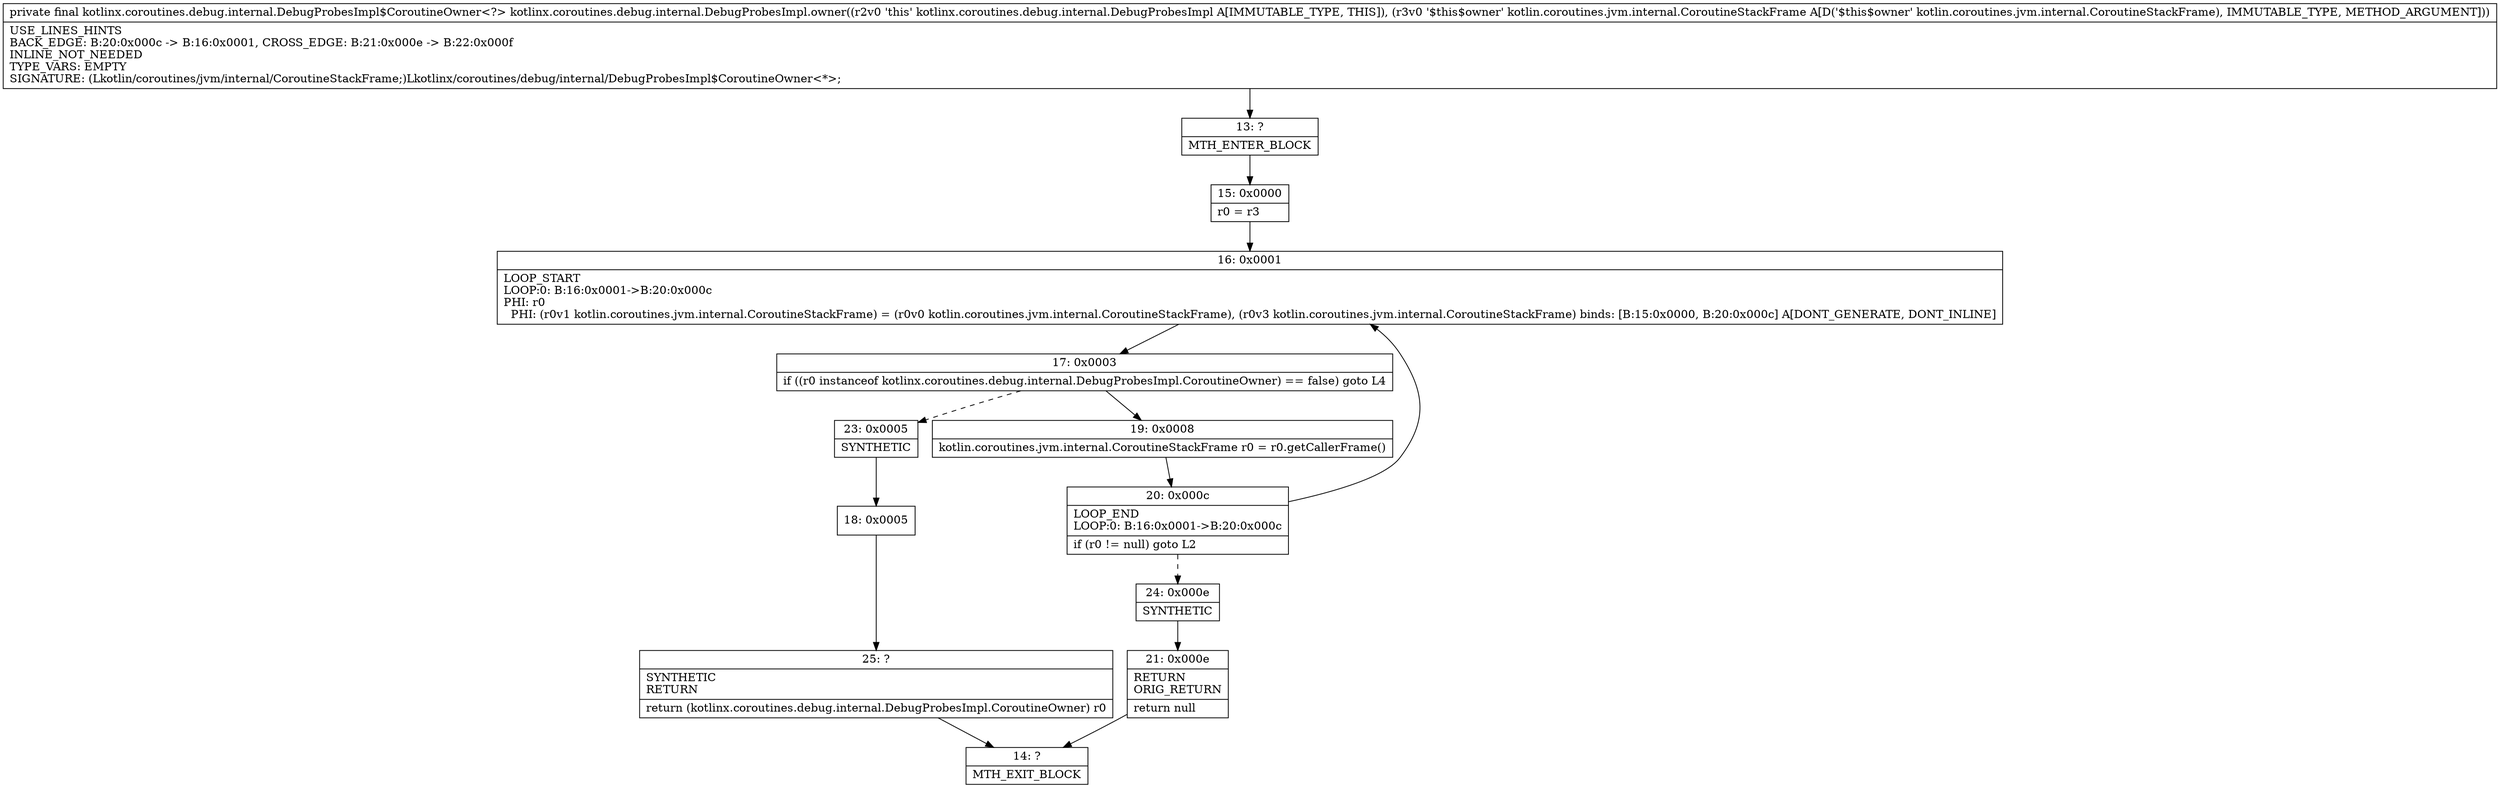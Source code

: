 digraph "CFG forkotlinx.coroutines.debug.internal.DebugProbesImpl.owner(Lkotlin\/coroutines\/jvm\/internal\/CoroutineStackFrame;)Lkotlinx\/coroutines\/debug\/internal\/DebugProbesImpl$CoroutineOwner;" {
Node_13 [shape=record,label="{13\:\ ?|MTH_ENTER_BLOCK\l}"];
Node_15 [shape=record,label="{15\:\ 0x0000|r0 = r3\l}"];
Node_16 [shape=record,label="{16\:\ 0x0001|LOOP_START\lLOOP:0: B:16:0x0001\-\>B:20:0x000c\lPHI: r0 \l  PHI: (r0v1 kotlin.coroutines.jvm.internal.CoroutineStackFrame) = (r0v0 kotlin.coroutines.jvm.internal.CoroutineStackFrame), (r0v3 kotlin.coroutines.jvm.internal.CoroutineStackFrame) binds: [B:15:0x0000, B:20:0x000c] A[DONT_GENERATE, DONT_INLINE]\l}"];
Node_17 [shape=record,label="{17\:\ 0x0003|if ((r0 instanceof kotlinx.coroutines.debug.internal.DebugProbesImpl.CoroutineOwner) == false) goto L4\l}"];
Node_19 [shape=record,label="{19\:\ 0x0008|kotlin.coroutines.jvm.internal.CoroutineStackFrame r0 = r0.getCallerFrame()\l}"];
Node_20 [shape=record,label="{20\:\ 0x000c|LOOP_END\lLOOP:0: B:16:0x0001\-\>B:20:0x000c\l|if (r0 != null) goto L2\l}"];
Node_24 [shape=record,label="{24\:\ 0x000e|SYNTHETIC\l}"];
Node_21 [shape=record,label="{21\:\ 0x000e|RETURN\lORIG_RETURN\l|return null\l}"];
Node_14 [shape=record,label="{14\:\ ?|MTH_EXIT_BLOCK\l}"];
Node_23 [shape=record,label="{23\:\ 0x0005|SYNTHETIC\l}"];
Node_18 [shape=record,label="{18\:\ 0x0005}"];
Node_25 [shape=record,label="{25\:\ ?|SYNTHETIC\lRETURN\l|return (kotlinx.coroutines.debug.internal.DebugProbesImpl.CoroutineOwner) r0\l}"];
MethodNode[shape=record,label="{private final kotlinx.coroutines.debug.internal.DebugProbesImpl$CoroutineOwner\<?\> kotlinx.coroutines.debug.internal.DebugProbesImpl.owner((r2v0 'this' kotlinx.coroutines.debug.internal.DebugProbesImpl A[IMMUTABLE_TYPE, THIS]), (r3v0 '$this$owner' kotlin.coroutines.jvm.internal.CoroutineStackFrame A[D('$this$owner' kotlin.coroutines.jvm.internal.CoroutineStackFrame), IMMUTABLE_TYPE, METHOD_ARGUMENT]))  | USE_LINES_HINTS\lBACK_EDGE: B:20:0x000c \-\> B:16:0x0001, CROSS_EDGE: B:21:0x000e \-\> B:22:0x000f\lINLINE_NOT_NEEDED\lTYPE_VARS: EMPTY\lSIGNATURE: (Lkotlin\/coroutines\/jvm\/internal\/CoroutineStackFrame;)Lkotlinx\/coroutines\/debug\/internal\/DebugProbesImpl$CoroutineOwner\<*\>;\l}"];
MethodNode -> Node_13;Node_13 -> Node_15;
Node_15 -> Node_16;
Node_16 -> Node_17;
Node_17 -> Node_19;
Node_17 -> Node_23[style=dashed];
Node_19 -> Node_20;
Node_20 -> Node_16;
Node_20 -> Node_24[style=dashed];
Node_24 -> Node_21;
Node_21 -> Node_14;
Node_23 -> Node_18;
Node_18 -> Node_25;
Node_25 -> Node_14;
}

